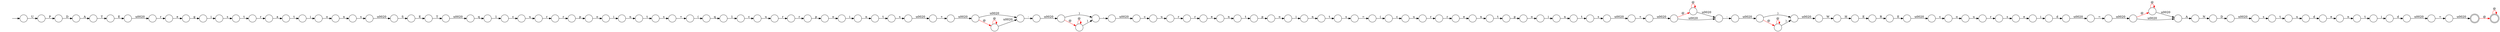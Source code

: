 digraph Automaton {
  rankdir = LR;
  0 [shape=circle,label=""];
  0 -> 83 [label="i"]
  1 [shape=circle,label=""];
  1 -> 105 [label="r"]
  2 [shape=circle,label=""];
  2 -> 42 [label="i"]
  3 [shape=circle,label=""];
  3 -> 131 [label="s"]
  4 [shape=circle,label=""];
  4 -> 74 [label="\u0020"]
  5 [shape=circle,label=""];
  5 -> 27 [label="o"]
  6 [shape=circle,label=""];
  6 -> 6 [label="@",color=red]
  6 -> 128 [label="\u0020"]
  7 [shape=circle,label=""];
  7 -> 4 [label=","]
  8 [shape=circle,label=""];
  8 -> 65 [label="q"]
  9 [shape=circle,label=""];
  9 -> 7 [label=")"]
  9 -> 79 [label="@",color=red]
  10 [shape=circle,label=""];
  10 -> 51 [label="n"]
  11 [shape=circle,label=""];
  11 -> 124 [label="u"]
  12 [shape=circle,label=""];
  12 -> 14 [label="e"]
  13 [shape=circle,label=""];
  13 -> 133 [label="o"]
  14 [shape=circle,label=""];
  14 -> 117 [label="n"]
  15 [shape=circle,label=""];
  15 -> 31 [label="r"]
  16 [shape=circle,label=""];
  16 -> 89 [label="\u0020"]
  17 [shape=circle,label=""];
  17 -> 87 [label="P"]
  18 [shape=circle,label=""];
  18 -> 69 [label="-"]
  19 [shape=circle,label=""];
  19 -> 44 [label="\u0020"]
  20 [shape=circle,label=""];
  20 -> 38 [label="W"]
  21 [shape=circle,label=""];
  21 -> 21 [label="@",color=red]
  21 -> 18 [label="\u0020"]
  22 [shape=circle,label=""];
  initial [shape=plaintext,label=""];
  initial -> 22
  22 -> 17 [label="U"]
  23 [shape=circle,label=""];
  23 -> 59 [label="\u0020"]
  24 [shape=circle,label=""];
  24 -> 116 [label="o"]
  25 [shape=circle,label=""];
  25 -> 94 [label="s"]
  26 [shape=circle,label=""];
  26 -> 2 [label="o"]
  27 [shape=circle,label=""];
  27 -> 15 [label="u"]
  28 [shape=circle,label=""];
  28 -> 121 [label=")"]
  28 -> 80 [label="@",color=red]
  29 [shape=circle,label=""];
  29 -> 70 [label="="]
  30 [shape=circle,label=""];
  30 -> 64 [label="R"]
  31 [shape=circle,label=""];
  31 -> 103 [label="s"]
  32 [shape=circle,label=""];
  32 -> 72 [label="\u0020"]
  33 [shape=circle,label=""];
  33 -> 66 [label="@",color=red]
  33 -> 96 [label="\u0020"]
  34 [shape=circle,label=""];
  34 -> 81 [label="t"]
  35 [shape=circle,label=""];
  35 -> 54 [label="s"]
  36 [shape=circle,label=""];
  36 -> 40 [label="\u0020"]
  37 [shape=circle,label=""];
  37 -> 120 [label="e"]
  38 [shape=circle,label=""];
  38 -> 101 [label="H"]
  39 [shape=circle,label=""];
  39 -> 126 [label="a"]
  40 [shape=circle,label=""];
  40 -> 21 [label="@",color=red]
  40 -> 18 [label="\u0020"]
  41 [shape=circle,label=""];
  41 -> 135 [label="n"]
  42 [shape=circle,label=""];
  42 -> 73 [label="n"]
  43 [shape=circle,label=""];
  43 -> 107 [label="i"]
  44 [shape=circle,label=""];
  44 -> 5 [label="c"]
  45 [shape=circle,label=""];
  45 -> 24 [label="p"]
  46 [shape=circle,label=""];
  46 -> 118 [label="u"]
  47 [shape=circle,label=""];
  47 -> 16 [label="s"]
  48 [shape=doublecircle,label=""];
  48 -> 48 [label="@",color=red]
  49 [shape=circle,label=""];
  49 -> 53 [label="g"]
  50 [shape=circle,label=""];
  50 -> 82 [label="t"]
  51 [shape=circle,label=""];
  51 -> 3 [label="t"]
  52 [shape=circle,label=""];
  52 -> 130 [label="\u0020"]
  53 [shape=circle,label=""];
  53 -> 113 [label="i"]
  54 [shape=circle,label=""];
  54 -> 99 [label="\u0020"]
  55 [shape=circle,label=""];
  55 -> 92 [label="("]
  56 [shape=circle,label=""];
  56 -> 76 [label="\u0020"]
  57 [shape=circle,label=""];
  57 -> 35 [label="n"]
  58 [shape=circle,label=""];
  58 -> 25 [label="\u0020"]
  59 [shape=circle,label=""];
  59 -> 106 [label="+"]
  60 [shape=circle,label=""];
  60 -> 47 [label="t"]
  61 [shape=circle,label=""];
  61 -> 63 [label="N"]
  62 [shape=circle,label=""];
  62 -> 91 [label="T"]
  63 [shape=circle,label=""];
  63 -> 58 [label="D"]
  64 [shape=circle,label=""];
  64 -> 19 [label="E"]
  65 [shape=circle,label=""];
  65 -> 125 [label="1"]
  66 [shape=circle,label=""];
  66 -> 66 [label="@",color=red]
  66 -> 96 [label="\u0020"]
  67 [shape=circle,label=""];
  67 -> 39 [label="r"]
  68 [shape=circle,label=""];
  68 -> 95 [label="u"]
  69 [shape=circle,label=""];
  69 -> 9 [label="\u0020"]
  70 [shape=circle,label=""];
  70 -> 33 [label="\u0020"]
  71 [shape=circle,label=""];
  71 -> 49 [label="e"]
  72 [shape=circle,label=""];
  72 -> 71 [label="r"]
  73 [shape=circle,label=""];
  73 -> 114 [label="t"]
  74 [shape=circle,label=""];
  74 -> 93 [label="c"]
  75 [shape=circle,label=""];
  75 -> 77 [label="T"]
  76 [shape=doublecircle,label=""];
  76 -> 48 [label="@",color=red]
  77 [shape=circle,label=""];
  77 -> 32 [label="E"]
  78 [shape=circle,label=""];
  78 -> 50 [label="n"]
  79 [shape=circle,label=""];
  79 -> 7 [label=")"]
  79 -> 79 [label="@",color=red]
  80 [shape=circle,label=""];
  80 -> 121 [label=")"]
  80 -> 80 [label="@",color=red]
  81 [shape=circle,label=""];
  81 -> 110 [label="p"]
  82 [shape=circle,label=""];
  82 -> 85 [label="s"]
  83 [shape=circle,label=""];
  83 -> 52 [label="d"]
  84 [shape=circle,label=""];
  84 -> 28 [label="\u0020"]
  85 [shape=circle,label=""];
  85 -> 55 [label="="]
  86 [shape=circle,label=""];
  86 -> 13 [label="p"]
  87 [shape=circle,label=""];
  87 -> 104 [label="D"]
  88 [shape=circle,label=""];
  88 -> 41 [label="e"]
  89 [shape=circle,label=""];
  89 -> 36 [label="+"]
  90 [shape=circle,label=""];
  90 -> 1 [label="u"]
  91 [shape=circle,label=""];
  91 -> 108 [label="\u0020"]
  92 [shape=circle,label=""];
  92 -> 90 [label="c"]
  93 [shape=circle,label=""];
  93 -> 100 [label="u"]
  94 [shape=circle,label=""];
  94 -> 11 [label="t"]
  95 [shape=circle,label=""];
  95 -> 112 [label="r"]
  96 [shape=circle,label=""];
  96 -> 61 [label="A"]
  97 [shape=circle,label=""];
  97 -> 86 [label="r"]
  98 [shape=circle,label=""];
  98 -> 6 [label="@",color=red]
  98 -> 128 [label="\u0020"]
  99 [shape=circle,label=""];
  99 -> 134 [label="S"]
  100 [shape=circle,label=""];
  100 -> 123 [label="r"]
  101 [shape=circle,label=""];
  101 -> 30 [label="E"]
  102 [shape=circle,label=""];
  102 -> 60 [label="n"]
  103 [shape=circle,label=""];
  103 -> 43 [label="e"]
  104 [shape=circle,label=""];
  104 -> 75 [label="A"]
  105 [shape=circle,label=""];
  105 -> 88 [label="r"]
  106 [shape=circle,label=""];
  106 -> 98 [label="\u0020"]
  107 [shape=circle,label=""];
  107 -> 109 [label="d"]
  108 [shape=circle,label=""];
  108 -> 132 [label="q"]
  109 [shape=circle,label=""];
  109 -> 29 [label="\u0020"]
  110 [shape=circle,label=""];
  110 -> 127 [label="o"]
  111 [shape=circle,label=""];
  111 -> 26 [label="p"]
  112 [shape=circle,label=""];
  112 -> 45 [label="r"]
  113 [shape=circle,label=""];
  113 -> 115 [label="s"]
  114 [shape=circle,label=""];
  114 -> 23 [label="s"]
  115 [shape=circle,label=""];
  115 -> 67 [label="t"]
  116 [shape=circle,label=""];
  116 -> 10 [label="i"]
  117 [shape=circle,label=""];
  117 -> 0 [label="t"]
  118 [shape=circle,label=""];
  118 -> 97 [label="r"]
  119 [shape=circle,label=""];
  119 -> 8 [label="("]
  120 [shape=circle,label=""];
  120 -> 34 [label="n"]
  121 [shape=circle,label=""];
  121 -> 20 [label="\u0020"]
  122 [shape=circle,label=""];
  122 -> 129 [label="i"]
  123 [shape=circle,label=""];
  123 -> 37 [label="r"]
  124 [shape=circle,label=""];
  124 -> 12 [label="d"]
  125 [shape=circle,label=""];
  125 -> 46 [label="c"]
  126 [shape=circle,label=""];
  126 -> 122 [label="t"]
  127 [shape=circle,label=""];
  127 -> 78 [label="i"]
  128 [shape=circle,label=""];
  128 -> 84 [label="-"]
  129 [shape=circle,label=""];
  129 -> 57 [label="o"]
  130 [shape=circle,label=""];
  130 -> 56 [label="="]
  131 [shape=circle,label=""];
  131 -> 119 [label="="]
  132 [shape=circle,label=""];
  132 -> 136 [label="1"]
  133 [shape=circle,label=""];
  133 -> 102 [label="i"]
  134 [shape=circle,label=""];
  134 -> 62 [label="E"]
  135 [shape=circle,label=""];
  135 -> 111 [label="t"]
  136 [shape=circle,label=""];
  136 -> 68 [label="c"]
}
